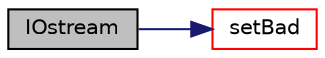 digraph "IOstream"
{
  bgcolor="transparent";
  edge [fontname="Helvetica",fontsize="10",labelfontname="Helvetica",labelfontsize="10"];
  node [fontname="Helvetica",fontsize="10",shape=record];
  rankdir="LR";
  Node1 [label="IOstream",height=0.2,width=0.4,color="black", fillcolor="grey75", style="filled", fontcolor="black"];
  Node1 -> Node2 [color="midnightblue",fontsize="10",style="solid",fontname="Helvetica"];
  Node2 [label="setBad",height=0.2,width=0.4,color="red",URL="$a01203.html#a638b33dd25b3cd8ea7e846f04fd6a6a3",tooltip="Set stream to be bad. "];
}
